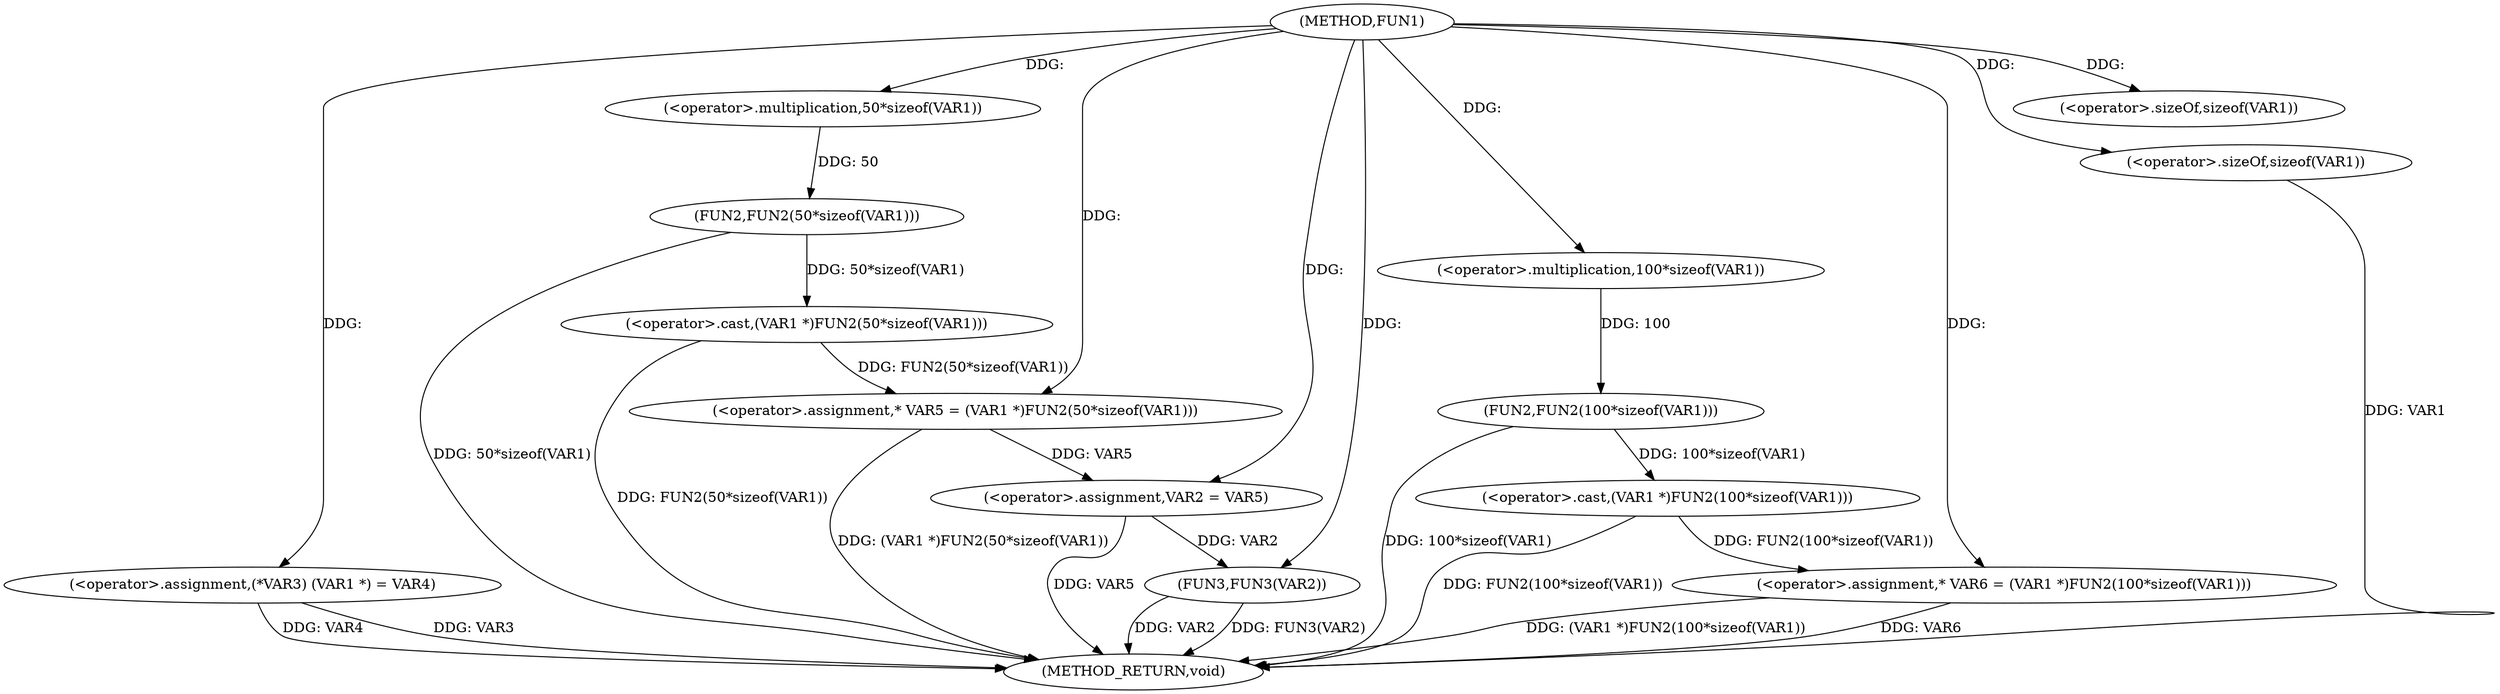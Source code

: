 digraph FUN1 {  
"1000100" [label = "(METHOD,FUN1)" ]
"1000132" [label = "(METHOD_RETURN,void)" ]
"1000104" [label = "(<operator>.assignment,(*VAR3) (VAR1 *) = VAR4)" ]
"1000108" [label = "(<operator>.assignment,* VAR5 = (VAR1 *)FUN2(50*sizeof(VAR1)))" ]
"1000110" [label = "(<operator>.cast,(VAR1 *)FUN2(50*sizeof(VAR1)))" ]
"1000112" [label = "(FUN2,FUN2(50*sizeof(VAR1)))" ]
"1000113" [label = "(<operator>.multiplication,50*sizeof(VAR1))" ]
"1000115" [label = "(<operator>.sizeOf,sizeof(VAR1))" ]
"1000118" [label = "(<operator>.assignment,* VAR6 = (VAR1 *)FUN2(100*sizeof(VAR1)))" ]
"1000120" [label = "(<operator>.cast,(VAR1 *)FUN2(100*sizeof(VAR1)))" ]
"1000122" [label = "(FUN2,FUN2(100*sizeof(VAR1)))" ]
"1000123" [label = "(<operator>.multiplication,100*sizeof(VAR1))" ]
"1000125" [label = "(<operator>.sizeOf,sizeof(VAR1))" ]
"1000127" [label = "(<operator>.assignment,VAR2 = VAR5)" ]
"1000130" [label = "(FUN3,FUN3(VAR2))" ]
  "1000104" -> "1000132"  [ label = "DDG: VAR3"] 
  "1000122" -> "1000132"  [ label = "DDG: 100*sizeof(VAR1)"] 
  "1000127" -> "1000132"  [ label = "DDG: VAR5"] 
  "1000110" -> "1000132"  [ label = "DDG: FUN2(50*sizeof(VAR1))"] 
  "1000120" -> "1000132"  [ label = "DDG: FUN2(100*sizeof(VAR1))"] 
  "1000118" -> "1000132"  [ label = "DDG: VAR6"] 
  "1000104" -> "1000132"  [ label = "DDG: VAR4"] 
  "1000130" -> "1000132"  [ label = "DDG: VAR2"] 
  "1000130" -> "1000132"  [ label = "DDG: FUN3(VAR2)"] 
  "1000125" -> "1000132"  [ label = "DDG: VAR1"] 
  "1000112" -> "1000132"  [ label = "DDG: 50*sizeof(VAR1)"] 
  "1000108" -> "1000132"  [ label = "DDG: (VAR1 *)FUN2(50*sizeof(VAR1))"] 
  "1000118" -> "1000132"  [ label = "DDG: (VAR1 *)FUN2(100*sizeof(VAR1))"] 
  "1000100" -> "1000104"  [ label = "DDG: "] 
  "1000110" -> "1000108"  [ label = "DDG: FUN2(50*sizeof(VAR1))"] 
  "1000100" -> "1000108"  [ label = "DDG: "] 
  "1000112" -> "1000110"  [ label = "DDG: 50*sizeof(VAR1)"] 
  "1000113" -> "1000112"  [ label = "DDG: 50"] 
  "1000100" -> "1000113"  [ label = "DDG: "] 
  "1000100" -> "1000115"  [ label = "DDG: "] 
  "1000120" -> "1000118"  [ label = "DDG: FUN2(100*sizeof(VAR1))"] 
  "1000100" -> "1000118"  [ label = "DDG: "] 
  "1000122" -> "1000120"  [ label = "DDG: 100*sizeof(VAR1)"] 
  "1000123" -> "1000122"  [ label = "DDG: 100"] 
  "1000100" -> "1000123"  [ label = "DDG: "] 
  "1000100" -> "1000125"  [ label = "DDG: "] 
  "1000108" -> "1000127"  [ label = "DDG: VAR5"] 
  "1000100" -> "1000127"  [ label = "DDG: "] 
  "1000127" -> "1000130"  [ label = "DDG: VAR2"] 
  "1000100" -> "1000130"  [ label = "DDG: "] 
}
